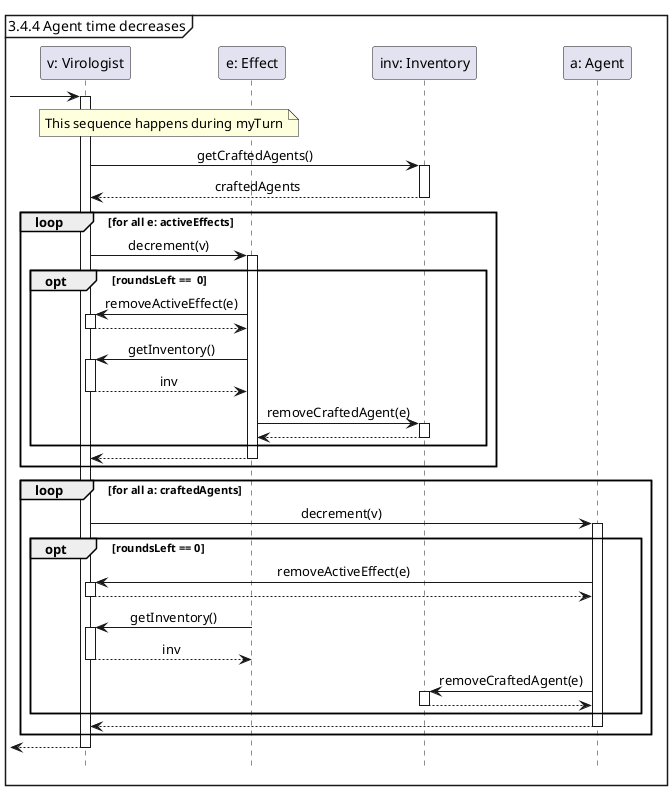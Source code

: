 @startuml
hide footbox
skinparam sequenceMessageAlign center

mainframe 3.4.4 Agent time decreases

participant "v: Virologist" as v
participant "e: Effect" as e
participant "inv: Inventory" as inv
participant "a: Agent" as a

-> v++:
note over v,e : This sequence happens during myTurn
v -> inv ++ : getCraftedAgents()
return craftedAgents
    loop for all e: activeEffects
        v -> e ++ : decrement(v)
        opt roundsLeft ==  0
            e -> v ++ : removeActiveEffect(e)
            return
            e -> v ++ : getInventory()
            return inv
            e -> inv ++ : removeCraftedAgent(e)
            return
        end
        return
    end
    loop for all a: craftedAgents
        v -> a++ : decrement(v)
            opt roundsLeft == 0
                a -> v ++ : removeActiveEffect(e)
                return
                e -> v ++ : getInventory()
                return inv
                a -> inv ++ : removeCraftedAgent(e)
                return
            end
        return
    end
return
@enduml